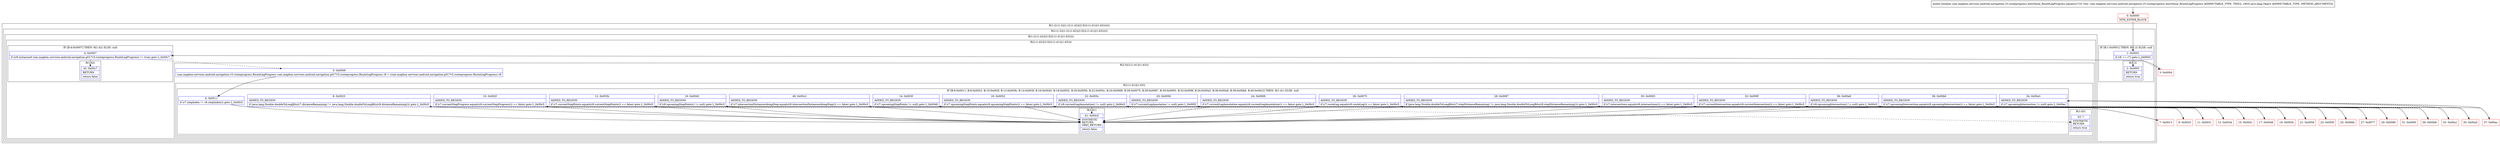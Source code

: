digraph "CFG forcom.mapbox.services.android.navigation.v5.routeprogress.AutoValue_RouteLegProgress.equals(Ljava\/lang\/Object;)Z" {
subgraph cluster_Region_1367503776 {
label = "R(1:(2:(1:2)|(1:(2:(1:42)|(2:5|(2:(1:41)|(1:43)))))))";
node [shape=record,color=blue];
subgraph cluster_Region_943409336 {
label = "R(2:(1:2)|(1:(2:(1:42)|(2:5|(2:(1:41)|(1:43))))))";
node [shape=record,color=blue];
subgraph cluster_IfRegion_969159147 {
label = "IF [B:1:0x0001] THEN: R(1:2) ELSE: null";
node [shape=record,color=blue];
Node_1 [shape=record,label="{1\:\ 0x0001|if (r8 == r7) goto L_0x0003\l}"];
subgraph cluster_Region_1295335301 {
label = "R(1:2)";
node [shape=record,color=blue];
Node_2 [shape=record,label="{2\:\ 0x0003|RETURN\l|return true\l}"];
}
}
subgraph cluster_Region_258493168 {
label = "R(1:(2:(1:42)|(2:5|(2:(1:41)|(1:43)))))";
node [shape=record,color=blue];
subgraph cluster_Region_1844751661 {
label = "R(2:(1:42)|(2:5|(2:(1:41)|(1:43))))";
node [shape=record,color=blue];
subgraph cluster_IfRegion_1965523473 {
label = "IF [B:4:0x0007] THEN: R(1:42) ELSE: null";
node [shape=record,color=blue];
Node_4 [shape=record,label="{4\:\ 0x0007|if ((r8 instanceof com.mapbox.services.android.navigation.p017v5.routeprogress.RouteLegProgress) != true) goto L_0x00c7\l}"];
subgraph cluster_Region_294273575 {
label = "R(1:42)";
node [shape=record,color=blue];
Node_42 [shape=record,label="{42\:\ 0x00c7|RETURN\l|return false\l}"];
}
}
subgraph cluster_Region_1574935107 {
label = "R(2:5|(2:(1:41)|(1:43)))";
node [shape=record,color=blue];
Node_5 [shape=record,label="{5\:\ 0x0009|com.mapbox.services.android.navigation.v5.routeprogress.RouteLegProgress com.mapbox.services.android.navigation.p017v5.routeprogress.RouteLegProgress r8 = (com.mapbox.services.android.navigation.p017v5.routeprogress.RouteLegProgress) r8\l}"];
subgraph cluster_Region_1551410476 {
label = "R(2:(1:41)|(1:43))";
node [shape=record,color=blue];
subgraph cluster_IfRegion_1436324802 {
label = "IF [B:6:0x0011, B:8:0x0023, B:10:0x002f, B:12:0x003b, B:14:0x003f, B:16:0x0045, B:18:0x0052, B:20:0x0056, B:22:0x005c, B:24:0x0069, B:26:0x0075, B:28:0x0087, B:30:0x0093, B:32:0x009f, B:34:0x00a3, B:36:0x00a9, B:38:0x00b6, B:40:0x00c2] THEN: R(1:41) ELSE: null";
node [shape=record,color=blue];
Node_6 [shape=record,label="{6\:\ 0x0011|if (r7.stepIndex != r8.stepIndex()) goto L_0x00c5\l}"];
Node_8 [shape=record,label="{8\:\ 0x0023|ADDED_TO_REGION\l|if (java.lang.Double.doubleToLongBits(r7.distanceRemaining) != java.lang.Double.doubleToLongBits(r8.distanceRemaining())) goto L_0x00c5\l}"];
Node_10 [shape=record,label="{10\:\ 0x002f|ADDED_TO_REGION\l|if (r7.currentStepProgress.equals(r8.currentStepProgress()) == false) goto L_0x00c5\l}"];
Node_12 [shape=record,label="{12\:\ 0x003b|ADDED_TO_REGION\l|if (r7.currentStepPoints.equals(r8.currentStepPoints()) == false) goto L_0x00c5\l}"];
Node_14 [shape=record,label="{14\:\ 0x003f|ADDED_TO_REGION\l|if (r7.upcomingStepPoints != null) goto L_0x0048\l}"];
Node_16 [shape=record,label="{16\:\ 0x0045|ADDED_TO_REGION\l|if (r8.upcomingStepPoints() != null) goto L_0x00c5\l}"];
Node_18 [shape=record,label="{18\:\ 0x0052|ADDED_TO_REGION\l|if (r7.upcomingStepPoints.equals(r8.upcomingStepPoints()) == false) goto L_0x00c5\l}"];
Node_20 [shape=record,label="{20\:\ 0x0056|ADDED_TO_REGION\l|if (r7.currentLegAnnotation != null) goto L_0x005f\l}"];
Node_22 [shape=record,label="{22\:\ 0x005c|ADDED_TO_REGION\l|if (r8.currentLegAnnotation() != null) goto L_0x00c5\l}"];
Node_24 [shape=record,label="{24\:\ 0x0069|ADDED_TO_REGION\l|if (r7.currentLegAnnotation.equals(r8.currentLegAnnotation()) == false) goto L_0x00c5\l}"];
Node_26 [shape=record,label="{26\:\ 0x0075|ADDED_TO_REGION\l|if (r7.routeLeg.equals(r8.routeLeg()) == false) goto L_0x00c5\l}"];
Node_28 [shape=record,label="{28\:\ 0x0087|ADDED_TO_REGION\l|if (java.lang.Double.doubleToLongBits(r7.stepDistanceRemaining) != java.lang.Double.doubleToLongBits(r8.stepDistanceRemaining())) goto L_0x00c5\l}"];
Node_30 [shape=record,label="{30\:\ 0x0093|ADDED_TO_REGION\l|if (r7.intersections.equals(r8.intersections()) == false) goto L_0x00c5\l}"];
Node_32 [shape=record,label="{32\:\ 0x009f|ADDED_TO_REGION\l|if (r7.currentIntersection.equals(r8.currentIntersection()) == false) goto L_0x00c5\l}"];
Node_34 [shape=record,label="{34\:\ 0x00a3|ADDED_TO_REGION\l|if (r7.upcomingIntersection != null) goto L_0x00ac\l}"];
Node_36 [shape=record,label="{36\:\ 0x00a9|ADDED_TO_REGION\l|if (r8.upcomingIntersection() != null) goto L_0x00c5\l}"];
Node_38 [shape=record,label="{38\:\ 0x00b6|ADDED_TO_REGION\l|if (r7.upcomingIntersection.equals(r8.upcomingIntersection()) == false) goto L_0x00c5\l}"];
Node_40 [shape=record,label="{40\:\ 0x00c2|ADDED_TO_REGION\l|if (r7.intersectionDistancesAlongStep.equals(r8.intersectionDistancesAlongStep()) == false) goto L_0x00c5\l}"];
subgraph cluster_Region_338556491 {
label = "R(1:41)";
node [shape=record,color=blue];
Node_41 [shape=record,label="{41\:\ 0x00c5|SYNTHETIC\lRETURN\lORIG_RETURN\l|return false\l}"];
}
}
subgraph cluster_Region_1574164949 {
label = "R(1:43)";
node [shape=record,color=blue];
Node_43 [shape=record,label="{43\:\ ?|SYNTHETIC\lRETURN\l|return true\l}"];
}
}
}
}
}
}
}
Node_0 [shape=record,color=red,label="{0\:\ 0x0000|MTH_ENTER_BLOCK\l}"];
Node_3 [shape=record,color=red,label="{3\:\ 0x0004}"];
Node_7 [shape=record,color=red,label="{7\:\ 0x0013}"];
Node_9 [shape=record,color=red,label="{9\:\ 0x0025}"];
Node_11 [shape=record,color=red,label="{11\:\ 0x0031}"];
Node_13 [shape=record,color=red,label="{13\:\ 0x003d}"];
Node_15 [shape=record,color=red,label="{15\:\ 0x0041}"];
Node_17 [shape=record,color=red,label="{17\:\ 0x0048}"];
Node_19 [shape=record,color=red,label="{19\:\ 0x0054}"];
Node_21 [shape=record,color=red,label="{21\:\ 0x0058}"];
Node_23 [shape=record,color=red,label="{23\:\ 0x005f}"];
Node_25 [shape=record,color=red,label="{25\:\ 0x006b}"];
Node_27 [shape=record,color=red,label="{27\:\ 0x0077}"];
Node_29 [shape=record,color=red,label="{29\:\ 0x0089}"];
Node_31 [shape=record,color=red,label="{31\:\ 0x0095}"];
Node_33 [shape=record,color=red,label="{33\:\ 0x00a1}"];
Node_35 [shape=record,color=red,label="{35\:\ 0x00a5}"];
Node_37 [shape=record,color=red,label="{37\:\ 0x00ac}"];
Node_39 [shape=record,color=red,label="{39\:\ 0x00b8}"];
MethodNode[shape=record,label="{public boolean com.mapbox.services.android.navigation.v5.routeprogress.AutoValue_RouteLegProgress.equals((r7v0 'this' com.mapbox.services.android.navigation.v5.routeprogress.AutoValue_RouteLegProgress A[IMMUTABLE_TYPE, THIS]), (r8v0 java.lang.Object A[IMMUTABLE_TYPE, METHOD_ARGUMENT])) }"];
MethodNode -> Node_0;
Node_1 -> Node_2;
Node_1 -> Node_3[style=dashed];
Node_4 -> Node_5[style=dashed];
Node_4 -> Node_42;
Node_5 -> Node_6;
Node_6 -> Node_7[style=dashed];
Node_6 -> Node_41;
Node_8 -> Node_9[style=dashed];
Node_8 -> Node_41;
Node_10 -> Node_11[style=dashed];
Node_10 -> Node_41;
Node_12 -> Node_13[style=dashed];
Node_12 -> Node_41;
Node_14 -> Node_15[style=dashed];
Node_14 -> Node_17;
Node_16 -> Node_41;
Node_16 -> Node_19[style=dashed];
Node_18 -> Node_19[style=dashed];
Node_18 -> Node_41;
Node_20 -> Node_21[style=dashed];
Node_20 -> Node_23;
Node_22 -> Node_41;
Node_22 -> Node_25[style=dashed];
Node_24 -> Node_25[style=dashed];
Node_24 -> Node_41;
Node_26 -> Node_27[style=dashed];
Node_26 -> Node_41;
Node_28 -> Node_29[style=dashed];
Node_28 -> Node_41;
Node_30 -> Node_31[style=dashed];
Node_30 -> Node_41;
Node_32 -> Node_33[style=dashed];
Node_32 -> Node_41;
Node_34 -> Node_35[style=dashed];
Node_34 -> Node_37;
Node_36 -> Node_41;
Node_36 -> Node_39[style=dashed];
Node_38 -> Node_39[style=dashed];
Node_38 -> Node_41;
Node_40 -> Node_41;
Node_40 -> Node_43[style=dashed];
Node_0 -> Node_1;
Node_3 -> Node_4;
Node_7 -> Node_8;
Node_9 -> Node_10;
Node_11 -> Node_12;
Node_13 -> Node_14;
Node_15 -> Node_16;
Node_17 -> Node_18;
Node_19 -> Node_20;
Node_21 -> Node_22;
Node_23 -> Node_24;
Node_25 -> Node_26;
Node_27 -> Node_28;
Node_29 -> Node_30;
Node_31 -> Node_32;
Node_33 -> Node_34;
Node_35 -> Node_36;
Node_37 -> Node_38;
Node_39 -> Node_40;
}

